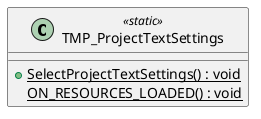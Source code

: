@startuml
class TMP_ProjectTextSettings <<static>> {
    + {static} SelectProjectTextSettings() : void
    {static} ON_RESOURCES_LOADED() : void
}
@enduml
